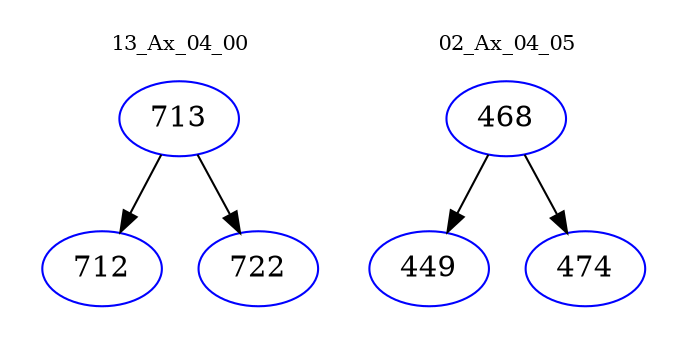 digraph{
subgraph cluster_0 {
color = white
label = "13_Ax_04_00";
fontsize=10;
T0_713 [label="713", color="blue"]
T0_713 -> T0_712 [color="black"]
T0_712 [label="712", color="blue"]
T0_713 -> T0_722 [color="black"]
T0_722 [label="722", color="blue"]
}
subgraph cluster_1 {
color = white
label = "02_Ax_04_05";
fontsize=10;
T1_468 [label="468", color="blue"]
T1_468 -> T1_449 [color="black"]
T1_449 [label="449", color="blue"]
T1_468 -> T1_474 [color="black"]
T1_474 [label="474", color="blue"]
}
}
